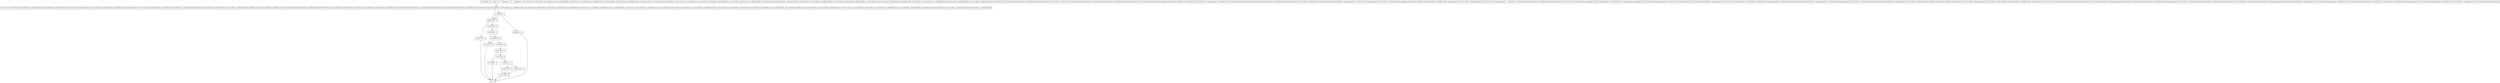 digraph verifyForeignConstraint {
node [shape=record];
1154830994 [label="1154830994 - []"];
1428177440 [label="1428177440 - []"];
607040691 [label="607040691 - []"];
1163937447 [label="1163937447 - []"];
1076278126 [label="1076278126 - []"];
1144174903 [label="1144174903 - []"];
entry [label="entry - []"];
exit [label="exit - []"];
970172210 [label="970172210 - [(DUPLICATES && SEQUENTIAL && !SHAREDCACHE && JECACHESIZE), (DUPLICATES && !SEQUENTIAL && !SHAREDCACHE && !JECACHESIZE), (!JECACHESIZE && !SHAREDCACHE), (SHAREDCACHE && !DUPLICATES && JECACHESIZE), (DUPLICATES && SEQUENTIAL && !JECACHESIZE), JECACHESIZE, (!JECACHESIZE && !DUPLICATES), (DUPLICATES && !SEQUENTIAL && !SHAREDCACHE && JECACHESIZE), (!SHAREDCACHE && DUPLICATES && JECACHESIZE), (!SHAREDCACHE && !DUPLICATES && JECACHESIZE), (DUPLICATES && !SEQUENTIAL && JECACHESIZE), (JECACHESIZE && SHAREDCACHE), (DUPLICATES && SEQUENTIAL && !SHAREDCACHE && !JECACHESIZE), (JECACHESIZE && DUPLICATES), (SHAREDCACHE && DUPLICATES && !JECACHESIZE), (JECACHESIZE && !SHAREDCACHE), (!JECACHESIZE && DUPLICATES), (DUPLICATES && SEQUENTIAL && JECACHESIZE), (DUPLICATES && !SEQUENTIAL && SHAREDCACHE && !JECACHESIZE), (DUPLICATES && SEQUENTIAL && SHAREDCACHE && JECACHESIZE), (DUPLICATES && !SEQUENTIAL && !JECACHESIZE), (!SHAREDCACHE && DUPLICATES && !JECACHESIZE), (DUPLICATES && SEQUENTIAL && SHAREDCACHE && !JECACHESIZE), !JECACHESIZE, (SHAREDCACHE && DUPLICATES && JECACHESIZE), (SHAREDCACHE && !DUPLICATES && !JECACHESIZE), (DUPLICATES && !SEQUENTIAL && SHAREDCACHE && JECACHESIZE), (!JECACHESIZE && SHAREDCACHE), (JECACHESIZE && !DUPLICATES), (!SHAREDCACHE && !DUPLICATES && !JECACHESIZE)]"];
1868124983 [label="1868124983 - []"];
1883596788 [label="1883596788 - []"];
1289844315 [label="1289844315 - []"];
369076763 [label="369076763 - []"];
1084259760 [label="1084259760 - []"];
1919427882 [label="1919427882 - []"];
1365688370 [label="1365688370 - [(DUPLICATES && SEQUENTIAL && !SHAREDCACHE && JECACHESIZE), (DUPLICATES && !SEQUENTIAL && !SHAREDCACHE && !JECACHESIZE), (!JECACHESIZE && !SHAREDCACHE), (SHAREDCACHE && !DUPLICATES && JECACHESIZE), (DUPLICATES && SEQUENTIAL && !JECACHESIZE), JECACHESIZE, (!JECACHESIZE && !DUPLICATES), (DUPLICATES && !SEQUENTIAL && !SHAREDCACHE && JECACHESIZE), (!SHAREDCACHE && DUPLICATES && JECACHESIZE), (!SHAREDCACHE && !DUPLICATES && JECACHESIZE), (DUPLICATES && !SEQUENTIAL && JECACHESIZE), (JECACHESIZE && SHAREDCACHE), (DUPLICATES && SEQUENTIAL && !SHAREDCACHE && !JECACHESIZE), (JECACHESIZE && DUPLICATES), (SHAREDCACHE && DUPLICATES && !JECACHESIZE), (JECACHESIZE && !SHAREDCACHE), (!JECACHESIZE && DUPLICATES), (DUPLICATES && SEQUENTIAL && JECACHESIZE), (DUPLICATES && !SEQUENTIAL && SHAREDCACHE && !JECACHESIZE), (DUPLICATES && SEQUENTIAL && SHAREDCACHE && JECACHESIZE), (DUPLICATES && !SEQUENTIAL && !JECACHESIZE), (!SHAREDCACHE && DUPLICATES && !JECACHESIZE), (DUPLICATES && SEQUENTIAL && SHAREDCACHE && !JECACHESIZE), !JECACHESIZE, (SHAREDCACHE && DUPLICATES && JECACHESIZE), (SHAREDCACHE && !DUPLICATES && !JECACHESIZE), (DUPLICATES && !SEQUENTIAL && SHAREDCACHE && JECACHESIZE), (!JECACHESIZE && SHAREDCACHE), (JECACHESIZE && !DUPLICATES), (!SHAREDCACHE && !DUPLICATES && !JECACHESIZE)]"];
1410048112 [label="1410048112 - []"];
157492845 [label="157492845 - []"];
121375133 [label="121375133 - []"];
398508788 [label="398508788 - []"];
1936085189 [label="1936085189 - [(DUPLICATES && SEQUENTIAL && !SHAREDCACHE && JECACHESIZE), (DUPLICATES && !SEQUENTIAL && !SHAREDCACHE && !JECACHESIZE), (!JECACHESIZE && !SHAREDCACHE), (SHAREDCACHE && !DUPLICATES && JECACHESIZE), (DUPLICATES && SEQUENTIAL && !JECACHESIZE), JECACHESIZE, (!JECACHESIZE && !DUPLICATES), (DUPLICATES && !SEQUENTIAL && !SHAREDCACHE && JECACHESIZE), (!SHAREDCACHE && DUPLICATES && JECACHESIZE), (!SHAREDCACHE && !DUPLICATES && JECACHESIZE), (DUPLICATES && !SEQUENTIAL && JECACHESIZE), (JECACHESIZE && SHAREDCACHE), (DUPLICATES && SEQUENTIAL && !SHAREDCACHE && !JECACHESIZE), (JECACHESIZE && DUPLICATES), (SHAREDCACHE && DUPLICATES && !JECACHESIZE), (JECACHESIZE && !SHAREDCACHE), (!JECACHESIZE && DUPLICATES), (DUPLICATES && SEQUENTIAL && JECACHESIZE), (DUPLICATES && !SEQUENTIAL && SHAREDCACHE && !JECACHESIZE), (DUPLICATES && SEQUENTIAL && SHAREDCACHE && JECACHESIZE), (DUPLICATES && !SEQUENTIAL && !JECACHESIZE), (!SHAREDCACHE && DUPLICATES && !JECACHESIZE), (DUPLICATES && SEQUENTIAL && SHAREDCACHE && !JECACHESIZE), !JECACHESIZE, (SHAREDCACHE && DUPLICATES && JECACHESIZE), (SHAREDCACHE && !DUPLICATES && !JECACHESIZE), (DUPLICATES && !SEQUENTIAL && SHAREDCACHE && JECACHESIZE), (!JECACHESIZE && SHAREDCACHE), (JECACHESIZE && !DUPLICATES), (!SHAREDCACHE && !DUPLICATES && !JECACHESIZE)]"];
129269939 [label="129269939 - []"];
590513875 [label="590513875 - []"];
entry;
exit;
1428177440 -> exit;
607040691 -> exit;
1163937447 -> 1076278126;
1163937447 -> 398508788;
1076278126 -> exit;
1144174903 -> exit;
entry -> 970172210;
970172210 -> 1868124983;
970172210 -> 157492845;
1868124983 -> 1883596788;
1868124983 -> 1428177440;
1883596788 -> 1163937447;
369076763 -> 1144174903;
1084259760 -> 607040691;
1084259760 -> 121375133;
1919427882 -> 1144174903;
1410048112 -> exit;
157492845 -> 1868124983;
157492845 -> 1410048112;
121375133 -> 1144174903;
121375133 -> 590513875;
398508788 -> 1076278126;
398508788 -> 129269939;
129269939 -> 1084259760;
590513875 -> 369076763;
590513875 -> 1919427882;
}
